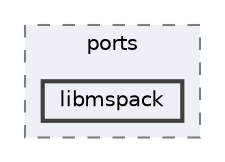 digraph "external/reflect-cpp/vcpkg/ports/libmspack"
{
 // LATEX_PDF_SIZE
  bgcolor="transparent";
  edge [fontname=Helvetica,fontsize=10,labelfontname=Helvetica,labelfontsize=10];
  node [fontname=Helvetica,fontsize=10,shape=box,height=0.2,width=0.4];
  compound=true
  subgraph clusterdir_df60b2f324da79eef08d334ef7853e86 {
    graph [ bgcolor="#edf0f7", pencolor="grey50", label="ports", fontname=Helvetica,fontsize=10 style="filled,dashed", URL="dir_df60b2f324da79eef08d334ef7853e86.html",tooltip=""]
  dir_7d34445ee1fe9c6a5727d08fb3b2cf1e [label="libmspack", fillcolor="#edf0f7", color="grey25", style="filled,bold", URL="dir_7d34445ee1fe9c6a5727d08fb3b2cf1e.html",tooltip=""];
  }
}
